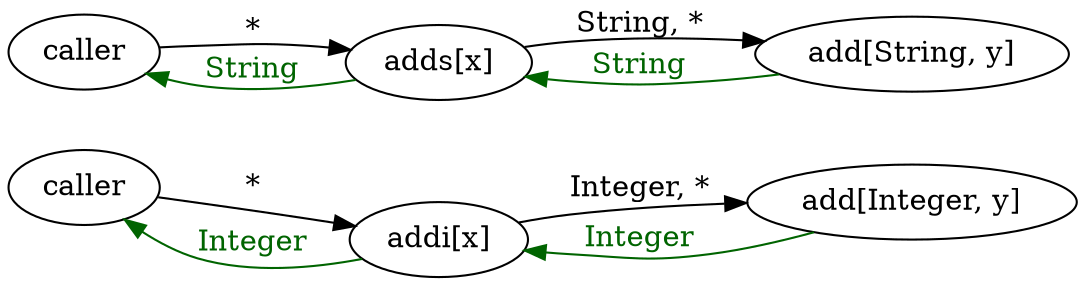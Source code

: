 digraph {
  rankdir=LR;
  size="8,!";

  e_addi [label="caller"];
  addi [label="addi[x]"];
  e_adds [label="caller"];
  adds [label="adds[x]"];
  add_sa [label="add[String, y]"]
  add_ia [label="add[Integer, y]"]

  e_addi -> addi [label="*"];
  addi -> e_addi [label="Integer", color="/svg/darkgreen", fontcolor="/svg/darkgreen"];
  addi -> add_ia [label="Integer, *"];
  add_ia -> addi [label="Integer", color="/svg/darkgreen", fontcolor="/svg/darkgreen"];

  e_adds -> adds [label="*"];
  adds -> e_adds [label="String", color="/svg/darkgreen", fontcolor="/svg/darkgreen"];
  adds -> add_sa [label="String, *"];
  add_sa -> adds [label="String", color="/svg/darkgreen", fontcolor="/svg/darkgreen"];

  { rank=same; e_addi e_adds }
  { rank=same; addi adds }
  { rank=same; add_ia add_sa }
}